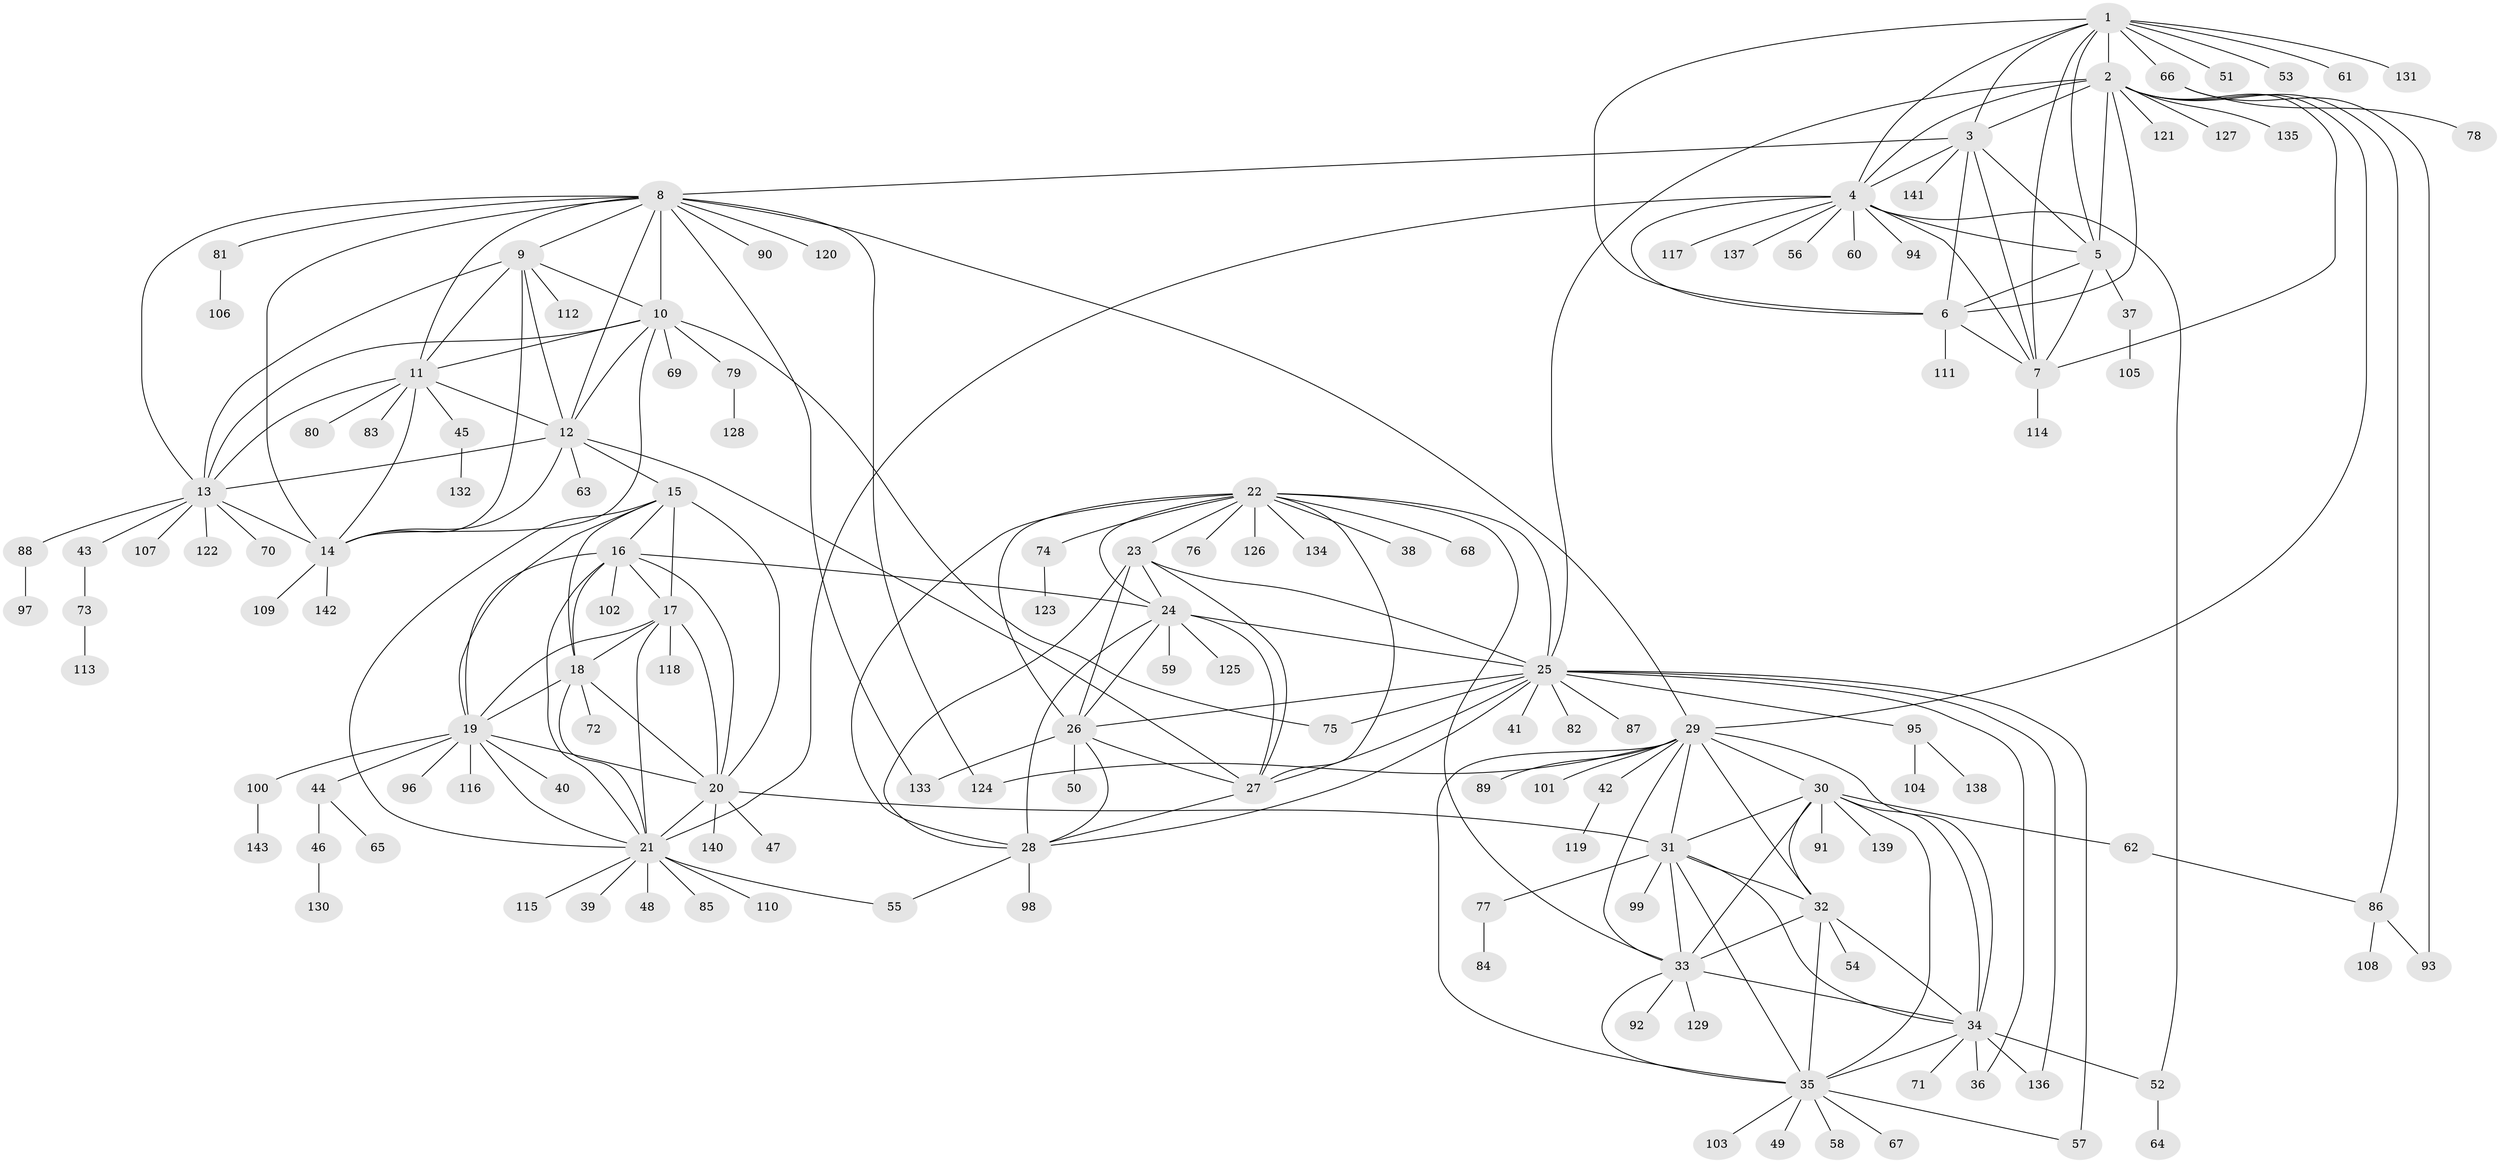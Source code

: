 // coarse degree distribution, {11: 0.035398230088495575, 10: 0.035398230088495575, 7: 0.04424778761061947, 23: 0.008849557522123894, 6: 0.035398230088495575, 5: 0.017699115044247787, 8: 0.017699115044247787, 12: 0.008849557522123894, 15: 0.008849557522123894, 9: 0.02654867256637168, 2: 0.11504424778761062, 1: 0.6194690265486725, 3: 0.017699115044247787, 4: 0.008849557522123894}
// Generated by graph-tools (version 1.1) at 2025/24/03/03/25 07:24:09]
// undirected, 143 vertices, 233 edges
graph export_dot {
graph [start="1"]
  node [color=gray90,style=filled];
  1;
  2;
  3;
  4;
  5;
  6;
  7;
  8;
  9;
  10;
  11;
  12;
  13;
  14;
  15;
  16;
  17;
  18;
  19;
  20;
  21;
  22;
  23;
  24;
  25;
  26;
  27;
  28;
  29;
  30;
  31;
  32;
  33;
  34;
  35;
  36;
  37;
  38;
  39;
  40;
  41;
  42;
  43;
  44;
  45;
  46;
  47;
  48;
  49;
  50;
  51;
  52;
  53;
  54;
  55;
  56;
  57;
  58;
  59;
  60;
  61;
  62;
  63;
  64;
  65;
  66;
  67;
  68;
  69;
  70;
  71;
  72;
  73;
  74;
  75;
  76;
  77;
  78;
  79;
  80;
  81;
  82;
  83;
  84;
  85;
  86;
  87;
  88;
  89;
  90;
  91;
  92;
  93;
  94;
  95;
  96;
  97;
  98;
  99;
  100;
  101;
  102;
  103;
  104;
  105;
  106;
  107;
  108;
  109;
  110;
  111;
  112;
  113;
  114;
  115;
  116;
  117;
  118;
  119;
  120;
  121;
  122;
  123;
  124;
  125;
  126;
  127;
  128;
  129;
  130;
  131;
  132;
  133;
  134;
  135;
  136;
  137;
  138;
  139;
  140;
  141;
  142;
  143;
  1 -- 2;
  1 -- 3;
  1 -- 4;
  1 -- 5;
  1 -- 6;
  1 -- 7;
  1 -- 51;
  1 -- 53;
  1 -- 61;
  1 -- 66;
  1 -- 131;
  2 -- 3;
  2 -- 4;
  2 -- 5;
  2 -- 6;
  2 -- 7;
  2 -- 25;
  2 -- 29;
  2 -- 86;
  2 -- 121;
  2 -- 127;
  2 -- 135;
  3 -- 4;
  3 -- 5;
  3 -- 6;
  3 -- 7;
  3 -- 8;
  3 -- 141;
  4 -- 5;
  4 -- 6;
  4 -- 7;
  4 -- 21;
  4 -- 52;
  4 -- 56;
  4 -- 60;
  4 -- 94;
  4 -- 117;
  4 -- 137;
  5 -- 6;
  5 -- 7;
  5 -- 37;
  6 -- 7;
  6 -- 111;
  7 -- 114;
  8 -- 9;
  8 -- 10;
  8 -- 11;
  8 -- 12;
  8 -- 13;
  8 -- 14;
  8 -- 29;
  8 -- 81;
  8 -- 90;
  8 -- 120;
  8 -- 124;
  8 -- 133;
  9 -- 10;
  9 -- 11;
  9 -- 12;
  9 -- 13;
  9 -- 14;
  9 -- 112;
  10 -- 11;
  10 -- 12;
  10 -- 13;
  10 -- 14;
  10 -- 69;
  10 -- 75;
  10 -- 79;
  11 -- 12;
  11 -- 13;
  11 -- 14;
  11 -- 45;
  11 -- 80;
  11 -- 83;
  12 -- 13;
  12 -- 14;
  12 -- 15;
  12 -- 27;
  12 -- 63;
  13 -- 14;
  13 -- 43;
  13 -- 70;
  13 -- 88;
  13 -- 107;
  13 -- 122;
  14 -- 109;
  14 -- 142;
  15 -- 16;
  15 -- 17;
  15 -- 18;
  15 -- 19;
  15 -- 20;
  15 -- 21;
  16 -- 17;
  16 -- 18;
  16 -- 19;
  16 -- 20;
  16 -- 21;
  16 -- 24;
  16 -- 102;
  17 -- 18;
  17 -- 19;
  17 -- 20;
  17 -- 21;
  17 -- 118;
  18 -- 19;
  18 -- 20;
  18 -- 21;
  18 -- 72;
  19 -- 20;
  19 -- 21;
  19 -- 40;
  19 -- 44;
  19 -- 96;
  19 -- 100;
  19 -- 116;
  20 -- 21;
  20 -- 31;
  20 -- 47;
  20 -- 140;
  21 -- 39;
  21 -- 48;
  21 -- 55;
  21 -- 85;
  21 -- 110;
  21 -- 115;
  22 -- 23;
  22 -- 24;
  22 -- 25;
  22 -- 26;
  22 -- 27;
  22 -- 28;
  22 -- 33;
  22 -- 38;
  22 -- 68;
  22 -- 74;
  22 -- 76;
  22 -- 126;
  22 -- 134;
  23 -- 24;
  23 -- 25;
  23 -- 26;
  23 -- 27;
  23 -- 28;
  24 -- 25;
  24 -- 26;
  24 -- 27;
  24 -- 28;
  24 -- 59;
  24 -- 125;
  25 -- 26;
  25 -- 27;
  25 -- 28;
  25 -- 36;
  25 -- 41;
  25 -- 57;
  25 -- 75;
  25 -- 82;
  25 -- 87;
  25 -- 95;
  25 -- 136;
  26 -- 27;
  26 -- 28;
  26 -- 50;
  26 -- 133;
  27 -- 28;
  28 -- 55;
  28 -- 98;
  29 -- 30;
  29 -- 31;
  29 -- 32;
  29 -- 33;
  29 -- 34;
  29 -- 35;
  29 -- 42;
  29 -- 89;
  29 -- 101;
  29 -- 124;
  30 -- 31;
  30 -- 32;
  30 -- 33;
  30 -- 34;
  30 -- 35;
  30 -- 62;
  30 -- 91;
  30 -- 139;
  31 -- 32;
  31 -- 33;
  31 -- 34;
  31 -- 35;
  31 -- 77;
  31 -- 99;
  32 -- 33;
  32 -- 34;
  32 -- 35;
  32 -- 54;
  33 -- 34;
  33 -- 35;
  33 -- 92;
  33 -- 129;
  34 -- 35;
  34 -- 36;
  34 -- 52;
  34 -- 71;
  34 -- 136;
  35 -- 49;
  35 -- 57;
  35 -- 58;
  35 -- 67;
  35 -- 103;
  37 -- 105;
  42 -- 119;
  43 -- 73;
  44 -- 46;
  44 -- 65;
  45 -- 132;
  46 -- 130;
  52 -- 64;
  62 -- 86;
  66 -- 78;
  66 -- 93;
  73 -- 113;
  74 -- 123;
  77 -- 84;
  79 -- 128;
  81 -- 106;
  86 -- 93;
  86 -- 108;
  88 -- 97;
  95 -- 104;
  95 -- 138;
  100 -- 143;
}
